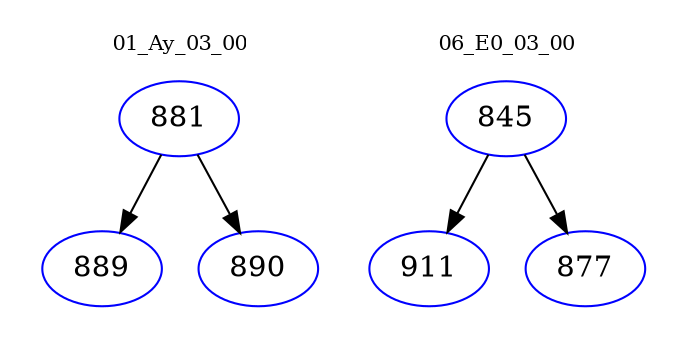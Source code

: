 digraph{
subgraph cluster_0 {
color = white
label = "01_Ay_03_00";
fontsize=10;
T0_881 [label="881", color="blue"]
T0_881 -> T0_889 [color="black"]
T0_889 [label="889", color="blue"]
T0_881 -> T0_890 [color="black"]
T0_890 [label="890", color="blue"]
}
subgraph cluster_1 {
color = white
label = "06_E0_03_00";
fontsize=10;
T1_845 [label="845", color="blue"]
T1_845 -> T1_911 [color="black"]
T1_911 [label="911", color="blue"]
T1_845 -> T1_877 [color="black"]
T1_877 [label="877", color="blue"]
}
}
